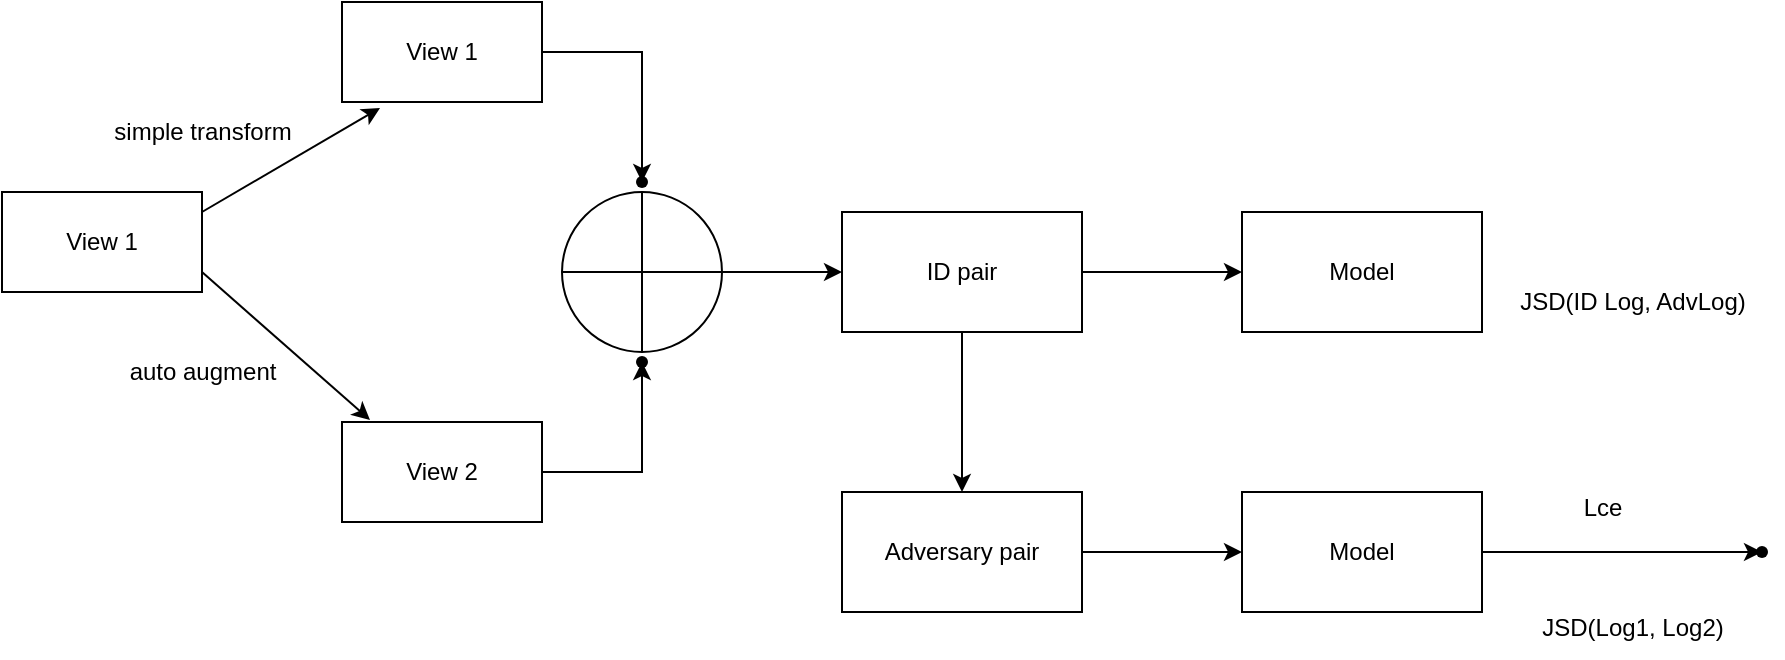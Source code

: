 <mxfile version="26.2.13">
  <diagram name="Page-1" id="4n_ctiIys11V0Wa2i_I7">
    <mxGraphModel dx="1428" dy="824" grid="1" gridSize="10" guides="1" tooltips="1" connect="1" arrows="1" fold="1" page="1" pageScale="1" pageWidth="1600" pageHeight="900" background="none" math="0" shadow="0">
      <root>
        <mxCell id="0" />
        <mxCell id="1" parent="0" />
        <mxCell id="sEIKDUKGWYhJhACDxem_-10" value="" style="edgeStyle=orthogonalEdgeStyle;rounded=0;orthogonalLoop=1;jettySize=auto;html=1;" edge="1" parent="1" source="sEIKDUKGWYhJhACDxem_-1" target="sEIKDUKGWYhJhACDxem_-9">
          <mxGeometry relative="1" as="geometry" />
        </mxCell>
        <mxCell id="sEIKDUKGWYhJhACDxem_-1" value="View 1" style="rounded=0;whiteSpace=wrap;html=1;" vertex="1" parent="1">
          <mxGeometry x="340" y="280" width="100" height="50" as="geometry" />
        </mxCell>
        <mxCell id="sEIKDUKGWYhJhACDxem_-12" value="" style="edgeStyle=orthogonalEdgeStyle;rounded=0;orthogonalLoop=1;jettySize=auto;html=1;" edge="1" parent="1" source="sEIKDUKGWYhJhACDxem_-2" target="sEIKDUKGWYhJhACDxem_-11">
          <mxGeometry relative="1" as="geometry" />
        </mxCell>
        <mxCell id="sEIKDUKGWYhJhACDxem_-2" value="View 2" style="rounded=0;whiteSpace=wrap;html=1;" vertex="1" parent="1">
          <mxGeometry x="340" y="490" width="100" height="50" as="geometry" />
        </mxCell>
        <mxCell id="sEIKDUKGWYhJhACDxem_-3" value="View 1" style="rounded=0;whiteSpace=wrap;html=1;" vertex="1" parent="1">
          <mxGeometry x="170" y="375" width="100" height="50" as="geometry" />
        </mxCell>
        <mxCell id="sEIKDUKGWYhJhACDxem_-4" value="simple transform" style="text;html=1;align=center;verticalAlign=middle;resizable=0;points=[];autosize=1;strokeColor=none;fillColor=none;" vertex="1" parent="1">
          <mxGeometry x="215" y="330" width="110" height="30" as="geometry" />
        </mxCell>
        <mxCell id="sEIKDUKGWYhJhACDxem_-5" value="auto augment" style="text;html=1;align=center;verticalAlign=middle;resizable=0;points=[];autosize=1;strokeColor=none;fillColor=none;" vertex="1" parent="1">
          <mxGeometry x="220" y="450" width="100" height="30" as="geometry" />
        </mxCell>
        <mxCell id="sEIKDUKGWYhJhACDxem_-17" value="" style="edgeStyle=orthogonalEdgeStyle;rounded=0;orthogonalLoop=1;jettySize=auto;html=1;" edge="1" parent="1" source="sEIKDUKGWYhJhACDxem_-8" target="sEIKDUKGWYhJhACDxem_-16">
          <mxGeometry relative="1" as="geometry" />
        </mxCell>
        <mxCell id="sEIKDUKGWYhJhACDxem_-8" value="" style="shape=orEllipse;perimeter=ellipsePerimeter;whiteSpace=wrap;html=1;backgroundOutline=1;" vertex="1" parent="1">
          <mxGeometry x="450" y="375" width="80" height="80" as="geometry" />
        </mxCell>
        <mxCell id="sEIKDUKGWYhJhACDxem_-9" value="" style="shape=waypoint;sketch=0;size=6;pointerEvents=1;points=[];fillColor=default;resizable=0;rotatable=0;perimeter=centerPerimeter;snapToPoint=1;rounded=0;" vertex="1" parent="1">
          <mxGeometry x="480" y="360" width="20" height="20" as="geometry" />
        </mxCell>
        <mxCell id="sEIKDUKGWYhJhACDxem_-11" value="" style="shape=waypoint;sketch=0;size=6;pointerEvents=1;points=[];fillColor=default;resizable=0;rotatable=0;perimeter=centerPerimeter;snapToPoint=1;rounded=0;" vertex="1" parent="1">
          <mxGeometry x="480" y="450" width="20" height="20" as="geometry" />
        </mxCell>
        <mxCell id="sEIKDUKGWYhJhACDxem_-19" value="" style="edgeStyle=orthogonalEdgeStyle;rounded=0;orthogonalLoop=1;jettySize=auto;html=1;" edge="1" parent="1" source="sEIKDUKGWYhJhACDxem_-16" target="sEIKDUKGWYhJhACDxem_-18">
          <mxGeometry relative="1" as="geometry" />
        </mxCell>
        <mxCell id="sEIKDUKGWYhJhACDxem_-21" value="" style="edgeStyle=orthogonalEdgeStyle;rounded=0;orthogonalLoop=1;jettySize=auto;html=1;" edge="1" parent="1" source="sEIKDUKGWYhJhACDxem_-16" target="sEIKDUKGWYhJhACDxem_-20">
          <mxGeometry relative="1" as="geometry" />
        </mxCell>
        <mxCell id="sEIKDUKGWYhJhACDxem_-16" value="ID pair" style="whiteSpace=wrap;html=1;" vertex="1" parent="1">
          <mxGeometry x="590" y="385" width="120" height="60" as="geometry" />
        </mxCell>
        <mxCell id="sEIKDUKGWYhJhACDxem_-18" value="Model" style="whiteSpace=wrap;html=1;" vertex="1" parent="1">
          <mxGeometry x="790" y="385" width="120" height="60" as="geometry" />
        </mxCell>
        <mxCell id="sEIKDUKGWYhJhACDxem_-23" value="" style="edgeStyle=orthogonalEdgeStyle;rounded=0;orthogonalLoop=1;jettySize=auto;html=1;" edge="1" parent="1" source="sEIKDUKGWYhJhACDxem_-20" target="sEIKDUKGWYhJhACDxem_-22">
          <mxGeometry relative="1" as="geometry" />
        </mxCell>
        <mxCell id="sEIKDUKGWYhJhACDxem_-20" value="Adversary pair" style="whiteSpace=wrap;html=1;" vertex="1" parent="1">
          <mxGeometry x="590" y="525" width="120" height="60" as="geometry" />
        </mxCell>
        <mxCell id="sEIKDUKGWYhJhACDxem_-25" value="" style="edgeStyle=orthogonalEdgeStyle;rounded=0;orthogonalLoop=1;jettySize=auto;html=1;" edge="1" parent="1" source="sEIKDUKGWYhJhACDxem_-22" target="sEIKDUKGWYhJhACDxem_-24">
          <mxGeometry relative="1" as="geometry" />
        </mxCell>
        <mxCell id="sEIKDUKGWYhJhACDxem_-22" value="Model" style="whiteSpace=wrap;html=1;" vertex="1" parent="1">
          <mxGeometry x="790" y="525" width="120" height="60" as="geometry" />
        </mxCell>
        <mxCell id="sEIKDUKGWYhJhACDxem_-24" value="" style="shape=waypoint;sketch=0;size=6;pointerEvents=1;points=[];fillColor=default;resizable=0;rotatable=0;perimeter=centerPerimeter;snapToPoint=1;" vertex="1" parent="1">
          <mxGeometry x="1040" y="545" width="20" height="20" as="geometry" />
        </mxCell>
        <mxCell id="sEIKDUKGWYhJhACDxem_-26" value="Lce" style="text;html=1;align=center;verticalAlign=middle;resizable=0;points=[];autosize=1;strokeColor=none;fillColor=none;" vertex="1" parent="1">
          <mxGeometry x="950" y="518" width="40" height="30" as="geometry" />
        </mxCell>
        <mxCell id="sEIKDUKGWYhJhACDxem_-27" value="JSD(Log1, Log2)" style="text;html=1;align=center;verticalAlign=middle;resizable=0;points=[];autosize=1;strokeColor=none;fillColor=none;" vertex="1" parent="1">
          <mxGeometry x="930" y="578" width="110" height="30" as="geometry" />
        </mxCell>
        <mxCell id="sEIKDUKGWYhJhACDxem_-28" value="JSD(ID Log, AdvLog)" style="text;html=1;align=center;verticalAlign=middle;resizable=0;points=[];autosize=1;strokeColor=none;fillColor=none;" vertex="1" parent="1">
          <mxGeometry x="915" y="415" width="140" height="30" as="geometry" />
        </mxCell>
        <mxCell id="sEIKDUKGWYhJhACDxem_-29" value="" style="endArrow=classic;html=1;rounded=0;entryX=0.19;entryY=1.06;entryDx=0;entryDy=0;entryPerimeter=0;" edge="1" parent="1" target="sEIKDUKGWYhJhACDxem_-1">
          <mxGeometry width="50" height="50" relative="1" as="geometry">
            <mxPoint x="270" y="385" as="sourcePoint" />
            <mxPoint x="320" y="335" as="targetPoint" />
          </mxGeometry>
        </mxCell>
        <mxCell id="sEIKDUKGWYhJhACDxem_-30" value="" style="endArrow=classic;html=1;rounded=0;entryX=0.14;entryY=-0.02;entryDx=0;entryDy=0;entryPerimeter=0;" edge="1" parent="1" target="sEIKDUKGWYhJhACDxem_-2">
          <mxGeometry width="50" height="50" relative="1" as="geometry">
            <mxPoint x="270" y="415" as="sourcePoint" />
            <mxPoint x="359" y="363" as="targetPoint" />
          </mxGeometry>
        </mxCell>
      </root>
    </mxGraphModel>
  </diagram>
</mxfile>
